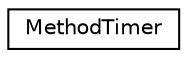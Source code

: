 digraph "Graphical Class Hierarchy"
{
 // LATEX_PDF_SIZE
  edge [fontname="Helvetica",fontsize="10",labelfontname="Helvetica",labelfontsize="10"];
  node [fontname="Helvetica",fontsize="10",shape=record];
  rankdir="LR";
  Node0 [label="MethodTimer",height=0.2,width=0.4,color="black", fillcolor="white", style="filled",URL="$classMethodTimer.html",tooltip=" "];
}
